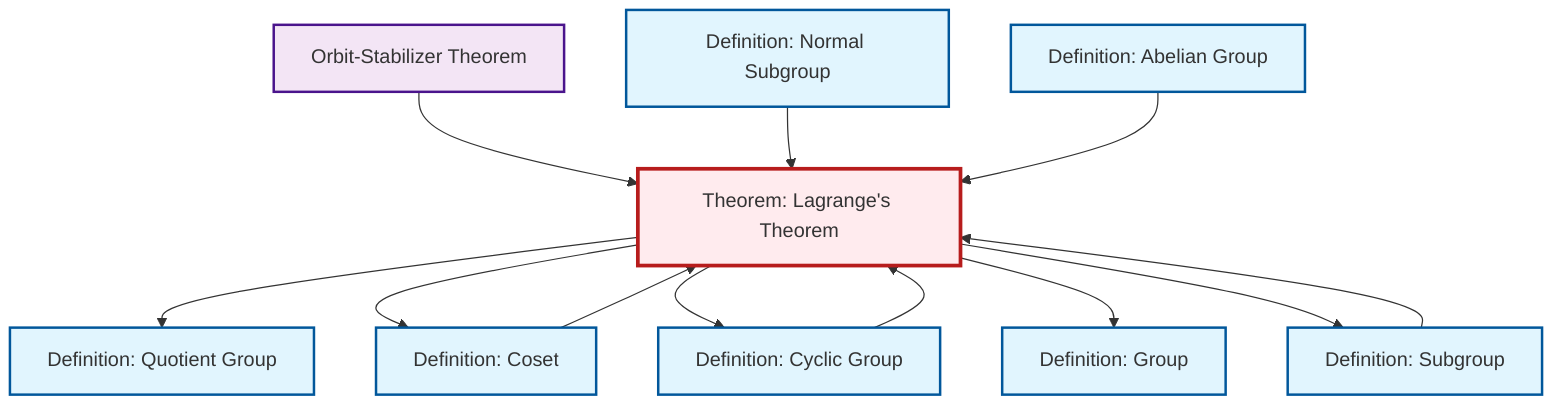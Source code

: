 graph TD
    classDef definition fill:#e1f5fe,stroke:#01579b,stroke-width:2px
    classDef theorem fill:#f3e5f5,stroke:#4a148c,stroke-width:2px
    classDef axiom fill:#fff3e0,stroke:#e65100,stroke-width:2px
    classDef example fill:#e8f5e9,stroke:#1b5e20,stroke-width:2px
    classDef current fill:#ffebee,stroke:#b71c1c,stroke-width:3px
    def-abelian-group["Definition: Abelian Group"]:::definition
    def-subgroup["Definition: Subgroup"]:::definition
    def-quotient-group["Definition: Quotient Group"]:::definition
    thm-lagrange["Theorem: Lagrange's Theorem"]:::theorem
    thm-orbit-stabilizer["Orbit-Stabilizer Theorem"]:::theorem
    def-coset["Definition: Coset"]:::definition
    def-cyclic-group["Definition: Cyclic Group"]:::definition
    def-group["Definition: Group"]:::definition
    def-normal-subgroup["Definition: Normal Subgroup"]:::definition
    def-cyclic-group --> thm-lagrange
    thm-orbit-stabilizer --> thm-lagrange
    thm-lagrange --> def-quotient-group
    def-subgroup --> thm-lagrange
    thm-lagrange --> def-coset
    thm-lagrange --> def-cyclic-group
    def-normal-subgroup --> thm-lagrange
    def-abelian-group --> thm-lagrange
    thm-lagrange --> def-group
    def-coset --> thm-lagrange
    thm-lagrange --> def-subgroup
    class thm-lagrange current